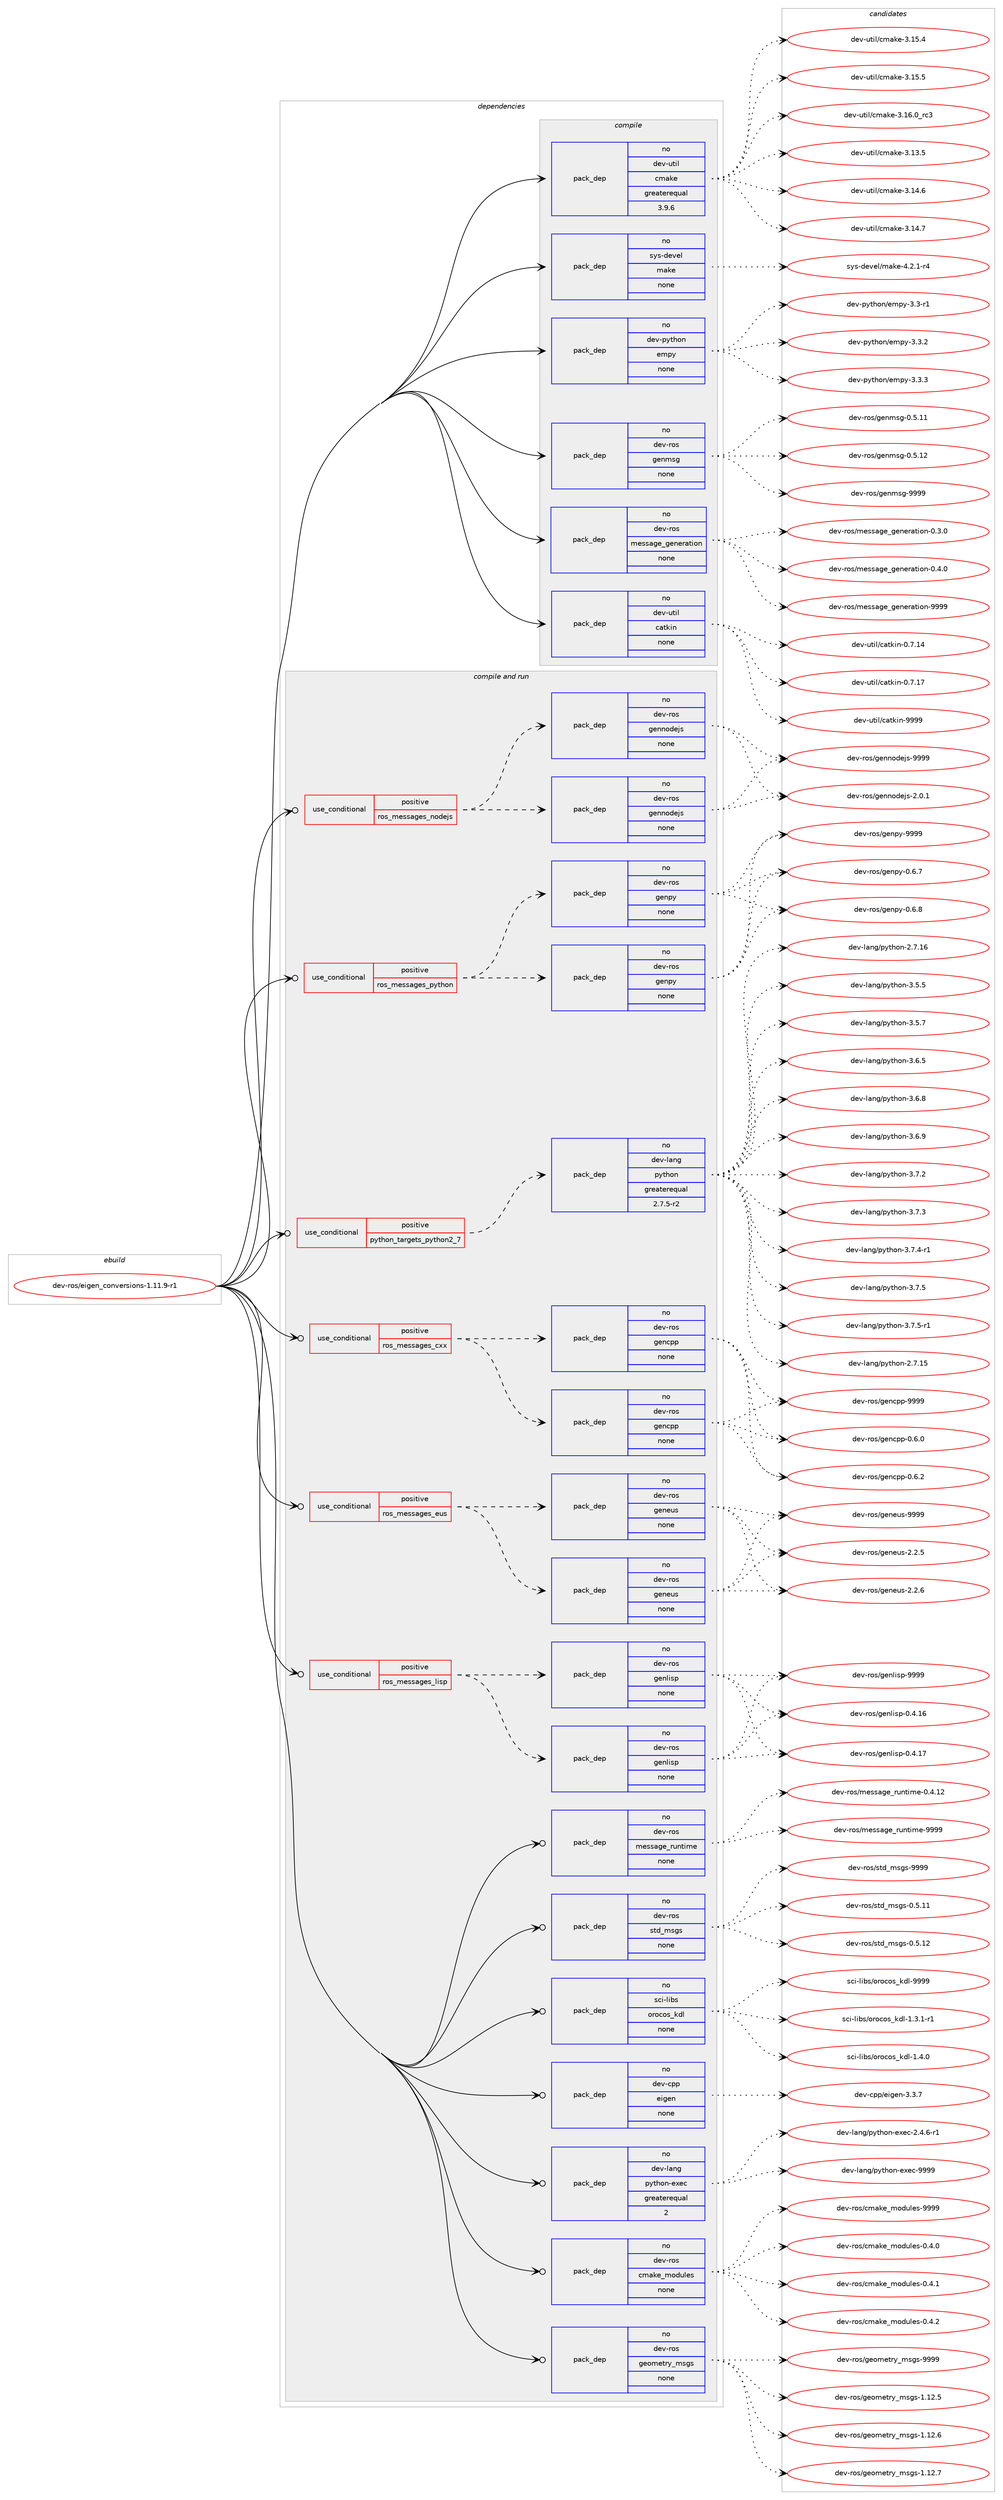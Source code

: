 digraph prolog {

# *************
# Graph options
# *************

newrank=true;
concentrate=true;
compound=true;
graph [rankdir=LR,fontname=Helvetica,fontsize=10,ranksep=1.5];#, ranksep=2.5, nodesep=0.2];
edge  [arrowhead=vee];
node  [fontname=Helvetica,fontsize=10];

# **********
# The ebuild
# **********

subgraph cluster_leftcol {
color=gray;
rank=same;
label=<<i>ebuild</i>>;
id [label="dev-ros/eigen_conversions-1.11.9-r1", color=red, width=4, href="../dev-ros/eigen_conversions-1.11.9-r1.svg"];
}

# ****************
# The dependencies
# ****************

subgraph cluster_midcol {
color=gray;
label=<<i>dependencies</i>>;
subgraph cluster_compile {
fillcolor="#eeeeee";
style=filled;
label=<<i>compile</i>>;
subgraph pack486470 {
dependency651526 [label=<<TABLE BORDER="0" CELLBORDER="1" CELLSPACING="0" CELLPADDING="4" WIDTH="220"><TR><TD ROWSPAN="6" CELLPADDING="30">pack_dep</TD></TR><TR><TD WIDTH="110">no</TD></TR><TR><TD>dev-python</TD></TR><TR><TD>empy</TD></TR><TR><TD>none</TD></TR><TR><TD></TD></TR></TABLE>>, shape=none, color=blue];
}
id:e -> dependency651526:w [weight=20,style="solid",arrowhead="vee"];
subgraph pack486471 {
dependency651527 [label=<<TABLE BORDER="0" CELLBORDER="1" CELLSPACING="0" CELLPADDING="4" WIDTH="220"><TR><TD ROWSPAN="6" CELLPADDING="30">pack_dep</TD></TR><TR><TD WIDTH="110">no</TD></TR><TR><TD>dev-ros</TD></TR><TR><TD>genmsg</TD></TR><TR><TD>none</TD></TR><TR><TD></TD></TR></TABLE>>, shape=none, color=blue];
}
id:e -> dependency651527:w [weight=20,style="solid",arrowhead="vee"];
subgraph pack486472 {
dependency651528 [label=<<TABLE BORDER="0" CELLBORDER="1" CELLSPACING="0" CELLPADDING="4" WIDTH="220"><TR><TD ROWSPAN="6" CELLPADDING="30">pack_dep</TD></TR><TR><TD WIDTH="110">no</TD></TR><TR><TD>dev-ros</TD></TR><TR><TD>message_generation</TD></TR><TR><TD>none</TD></TR><TR><TD></TD></TR></TABLE>>, shape=none, color=blue];
}
id:e -> dependency651528:w [weight=20,style="solid",arrowhead="vee"];
subgraph pack486473 {
dependency651529 [label=<<TABLE BORDER="0" CELLBORDER="1" CELLSPACING="0" CELLPADDING="4" WIDTH="220"><TR><TD ROWSPAN="6" CELLPADDING="30">pack_dep</TD></TR><TR><TD WIDTH="110">no</TD></TR><TR><TD>dev-util</TD></TR><TR><TD>catkin</TD></TR><TR><TD>none</TD></TR><TR><TD></TD></TR></TABLE>>, shape=none, color=blue];
}
id:e -> dependency651529:w [weight=20,style="solid",arrowhead="vee"];
subgraph pack486474 {
dependency651530 [label=<<TABLE BORDER="0" CELLBORDER="1" CELLSPACING="0" CELLPADDING="4" WIDTH="220"><TR><TD ROWSPAN="6" CELLPADDING="30">pack_dep</TD></TR><TR><TD WIDTH="110">no</TD></TR><TR><TD>dev-util</TD></TR><TR><TD>cmake</TD></TR><TR><TD>greaterequal</TD></TR><TR><TD>3.9.6</TD></TR></TABLE>>, shape=none, color=blue];
}
id:e -> dependency651530:w [weight=20,style="solid",arrowhead="vee"];
subgraph pack486475 {
dependency651531 [label=<<TABLE BORDER="0" CELLBORDER="1" CELLSPACING="0" CELLPADDING="4" WIDTH="220"><TR><TD ROWSPAN="6" CELLPADDING="30">pack_dep</TD></TR><TR><TD WIDTH="110">no</TD></TR><TR><TD>sys-devel</TD></TR><TR><TD>make</TD></TR><TR><TD>none</TD></TR><TR><TD></TD></TR></TABLE>>, shape=none, color=blue];
}
id:e -> dependency651531:w [weight=20,style="solid",arrowhead="vee"];
}
subgraph cluster_compileandrun {
fillcolor="#eeeeee";
style=filled;
label=<<i>compile and run</i>>;
subgraph cond153150 {
dependency651532 [label=<<TABLE BORDER="0" CELLBORDER="1" CELLSPACING="0" CELLPADDING="4"><TR><TD ROWSPAN="3" CELLPADDING="10">use_conditional</TD></TR><TR><TD>positive</TD></TR><TR><TD>python_targets_python2_7</TD></TR></TABLE>>, shape=none, color=red];
subgraph pack486476 {
dependency651533 [label=<<TABLE BORDER="0" CELLBORDER="1" CELLSPACING="0" CELLPADDING="4" WIDTH="220"><TR><TD ROWSPAN="6" CELLPADDING="30">pack_dep</TD></TR><TR><TD WIDTH="110">no</TD></TR><TR><TD>dev-lang</TD></TR><TR><TD>python</TD></TR><TR><TD>greaterequal</TD></TR><TR><TD>2.7.5-r2</TD></TR></TABLE>>, shape=none, color=blue];
}
dependency651532:e -> dependency651533:w [weight=20,style="dashed",arrowhead="vee"];
}
id:e -> dependency651532:w [weight=20,style="solid",arrowhead="odotvee"];
subgraph cond153151 {
dependency651534 [label=<<TABLE BORDER="0" CELLBORDER="1" CELLSPACING="0" CELLPADDING="4"><TR><TD ROWSPAN="3" CELLPADDING="10">use_conditional</TD></TR><TR><TD>positive</TD></TR><TR><TD>ros_messages_cxx</TD></TR></TABLE>>, shape=none, color=red];
subgraph pack486477 {
dependency651535 [label=<<TABLE BORDER="0" CELLBORDER="1" CELLSPACING="0" CELLPADDING="4" WIDTH="220"><TR><TD ROWSPAN="6" CELLPADDING="30">pack_dep</TD></TR><TR><TD WIDTH="110">no</TD></TR><TR><TD>dev-ros</TD></TR><TR><TD>gencpp</TD></TR><TR><TD>none</TD></TR><TR><TD></TD></TR></TABLE>>, shape=none, color=blue];
}
dependency651534:e -> dependency651535:w [weight=20,style="dashed",arrowhead="vee"];
subgraph pack486478 {
dependency651536 [label=<<TABLE BORDER="0" CELLBORDER="1" CELLSPACING="0" CELLPADDING="4" WIDTH="220"><TR><TD ROWSPAN="6" CELLPADDING="30">pack_dep</TD></TR><TR><TD WIDTH="110">no</TD></TR><TR><TD>dev-ros</TD></TR><TR><TD>gencpp</TD></TR><TR><TD>none</TD></TR><TR><TD></TD></TR></TABLE>>, shape=none, color=blue];
}
dependency651534:e -> dependency651536:w [weight=20,style="dashed",arrowhead="vee"];
}
id:e -> dependency651534:w [weight=20,style="solid",arrowhead="odotvee"];
subgraph cond153152 {
dependency651537 [label=<<TABLE BORDER="0" CELLBORDER="1" CELLSPACING="0" CELLPADDING="4"><TR><TD ROWSPAN="3" CELLPADDING="10">use_conditional</TD></TR><TR><TD>positive</TD></TR><TR><TD>ros_messages_eus</TD></TR></TABLE>>, shape=none, color=red];
subgraph pack486479 {
dependency651538 [label=<<TABLE BORDER="0" CELLBORDER="1" CELLSPACING="0" CELLPADDING="4" WIDTH="220"><TR><TD ROWSPAN="6" CELLPADDING="30">pack_dep</TD></TR><TR><TD WIDTH="110">no</TD></TR><TR><TD>dev-ros</TD></TR><TR><TD>geneus</TD></TR><TR><TD>none</TD></TR><TR><TD></TD></TR></TABLE>>, shape=none, color=blue];
}
dependency651537:e -> dependency651538:w [weight=20,style="dashed",arrowhead="vee"];
subgraph pack486480 {
dependency651539 [label=<<TABLE BORDER="0" CELLBORDER="1" CELLSPACING="0" CELLPADDING="4" WIDTH="220"><TR><TD ROWSPAN="6" CELLPADDING="30">pack_dep</TD></TR><TR><TD WIDTH="110">no</TD></TR><TR><TD>dev-ros</TD></TR><TR><TD>geneus</TD></TR><TR><TD>none</TD></TR><TR><TD></TD></TR></TABLE>>, shape=none, color=blue];
}
dependency651537:e -> dependency651539:w [weight=20,style="dashed",arrowhead="vee"];
}
id:e -> dependency651537:w [weight=20,style="solid",arrowhead="odotvee"];
subgraph cond153153 {
dependency651540 [label=<<TABLE BORDER="0" CELLBORDER="1" CELLSPACING="0" CELLPADDING="4"><TR><TD ROWSPAN="3" CELLPADDING="10">use_conditional</TD></TR><TR><TD>positive</TD></TR><TR><TD>ros_messages_lisp</TD></TR></TABLE>>, shape=none, color=red];
subgraph pack486481 {
dependency651541 [label=<<TABLE BORDER="0" CELLBORDER="1" CELLSPACING="0" CELLPADDING="4" WIDTH="220"><TR><TD ROWSPAN="6" CELLPADDING="30">pack_dep</TD></TR><TR><TD WIDTH="110">no</TD></TR><TR><TD>dev-ros</TD></TR><TR><TD>genlisp</TD></TR><TR><TD>none</TD></TR><TR><TD></TD></TR></TABLE>>, shape=none, color=blue];
}
dependency651540:e -> dependency651541:w [weight=20,style="dashed",arrowhead="vee"];
subgraph pack486482 {
dependency651542 [label=<<TABLE BORDER="0" CELLBORDER="1" CELLSPACING="0" CELLPADDING="4" WIDTH="220"><TR><TD ROWSPAN="6" CELLPADDING="30">pack_dep</TD></TR><TR><TD WIDTH="110">no</TD></TR><TR><TD>dev-ros</TD></TR><TR><TD>genlisp</TD></TR><TR><TD>none</TD></TR><TR><TD></TD></TR></TABLE>>, shape=none, color=blue];
}
dependency651540:e -> dependency651542:w [weight=20,style="dashed",arrowhead="vee"];
}
id:e -> dependency651540:w [weight=20,style="solid",arrowhead="odotvee"];
subgraph cond153154 {
dependency651543 [label=<<TABLE BORDER="0" CELLBORDER="1" CELLSPACING="0" CELLPADDING="4"><TR><TD ROWSPAN="3" CELLPADDING="10">use_conditional</TD></TR><TR><TD>positive</TD></TR><TR><TD>ros_messages_nodejs</TD></TR></TABLE>>, shape=none, color=red];
subgraph pack486483 {
dependency651544 [label=<<TABLE BORDER="0" CELLBORDER="1" CELLSPACING="0" CELLPADDING="4" WIDTH="220"><TR><TD ROWSPAN="6" CELLPADDING="30">pack_dep</TD></TR><TR><TD WIDTH="110">no</TD></TR><TR><TD>dev-ros</TD></TR><TR><TD>gennodejs</TD></TR><TR><TD>none</TD></TR><TR><TD></TD></TR></TABLE>>, shape=none, color=blue];
}
dependency651543:e -> dependency651544:w [weight=20,style="dashed",arrowhead="vee"];
subgraph pack486484 {
dependency651545 [label=<<TABLE BORDER="0" CELLBORDER="1" CELLSPACING="0" CELLPADDING="4" WIDTH="220"><TR><TD ROWSPAN="6" CELLPADDING="30">pack_dep</TD></TR><TR><TD WIDTH="110">no</TD></TR><TR><TD>dev-ros</TD></TR><TR><TD>gennodejs</TD></TR><TR><TD>none</TD></TR><TR><TD></TD></TR></TABLE>>, shape=none, color=blue];
}
dependency651543:e -> dependency651545:w [weight=20,style="dashed",arrowhead="vee"];
}
id:e -> dependency651543:w [weight=20,style="solid",arrowhead="odotvee"];
subgraph cond153155 {
dependency651546 [label=<<TABLE BORDER="0" CELLBORDER="1" CELLSPACING="0" CELLPADDING="4"><TR><TD ROWSPAN="3" CELLPADDING="10">use_conditional</TD></TR><TR><TD>positive</TD></TR><TR><TD>ros_messages_python</TD></TR></TABLE>>, shape=none, color=red];
subgraph pack486485 {
dependency651547 [label=<<TABLE BORDER="0" CELLBORDER="1" CELLSPACING="0" CELLPADDING="4" WIDTH="220"><TR><TD ROWSPAN="6" CELLPADDING="30">pack_dep</TD></TR><TR><TD WIDTH="110">no</TD></TR><TR><TD>dev-ros</TD></TR><TR><TD>genpy</TD></TR><TR><TD>none</TD></TR><TR><TD></TD></TR></TABLE>>, shape=none, color=blue];
}
dependency651546:e -> dependency651547:w [weight=20,style="dashed",arrowhead="vee"];
subgraph pack486486 {
dependency651548 [label=<<TABLE BORDER="0" CELLBORDER="1" CELLSPACING="0" CELLPADDING="4" WIDTH="220"><TR><TD ROWSPAN="6" CELLPADDING="30">pack_dep</TD></TR><TR><TD WIDTH="110">no</TD></TR><TR><TD>dev-ros</TD></TR><TR><TD>genpy</TD></TR><TR><TD>none</TD></TR><TR><TD></TD></TR></TABLE>>, shape=none, color=blue];
}
dependency651546:e -> dependency651548:w [weight=20,style="dashed",arrowhead="vee"];
}
id:e -> dependency651546:w [weight=20,style="solid",arrowhead="odotvee"];
subgraph pack486487 {
dependency651549 [label=<<TABLE BORDER="0" CELLBORDER="1" CELLSPACING="0" CELLPADDING="4" WIDTH="220"><TR><TD ROWSPAN="6" CELLPADDING="30">pack_dep</TD></TR><TR><TD WIDTH="110">no</TD></TR><TR><TD>dev-cpp</TD></TR><TR><TD>eigen</TD></TR><TR><TD>none</TD></TR><TR><TD></TD></TR></TABLE>>, shape=none, color=blue];
}
id:e -> dependency651549:w [weight=20,style="solid",arrowhead="odotvee"];
subgraph pack486488 {
dependency651550 [label=<<TABLE BORDER="0" CELLBORDER="1" CELLSPACING="0" CELLPADDING="4" WIDTH="220"><TR><TD ROWSPAN="6" CELLPADDING="30">pack_dep</TD></TR><TR><TD WIDTH="110">no</TD></TR><TR><TD>dev-lang</TD></TR><TR><TD>python-exec</TD></TR><TR><TD>greaterequal</TD></TR><TR><TD>2</TD></TR></TABLE>>, shape=none, color=blue];
}
id:e -> dependency651550:w [weight=20,style="solid",arrowhead="odotvee"];
subgraph pack486489 {
dependency651551 [label=<<TABLE BORDER="0" CELLBORDER="1" CELLSPACING="0" CELLPADDING="4" WIDTH="220"><TR><TD ROWSPAN="6" CELLPADDING="30">pack_dep</TD></TR><TR><TD WIDTH="110">no</TD></TR><TR><TD>dev-ros</TD></TR><TR><TD>cmake_modules</TD></TR><TR><TD>none</TD></TR><TR><TD></TD></TR></TABLE>>, shape=none, color=blue];
}
id:e -> dependency651551:w [weight=20,style="solid",arrowhead="odotvee"];
subgraph pack486490 {
dependency651552 [label=<<TABLE BORDER="0" CELLBORDER="1" CELLSPACING="0" CELLPADDING="4" WIDTH="220"><TR><TD ROWSPAN="6" CELLPADDING="30">pack_dep</TD></TR><TR><TD WIDTH="110">no</TD></TR><TR><TD>dev-ros</TD></TR><TR><TD>geometry_msgs</TD></TR><TR><TD>none</TD></TR><TR><TD></TD></TR></TABLE>>, shape=none, color=blue];
}
id:e -> dependency651552:w [weight=20,style="solid",arrowhead="odotvee"];
subgraph pack486491 {
dependency651553 [label=<<TABLE BORDER="0" CELLBORDER="1" CELLSPACING="0" CELLPADDING="4" WIDTH="220"><TR><TD ROWSPAN="6" CELLPADDING="30">pack_dep</TD></TR><TR><TD WIDTH="110">no</TD></TR><TR><TD>dev-ros</TD></TR><TR><TD>message_runtime</TD></TR><TR><TD>none</TD></TR><TR><TD></TD></TR></TABLE>>, shape=none, color=blue];
}
id:e -> dependency651553:w [weight=20,style="solid",arrowhead="odotvee"];
subgraph pack486492 {
dependency651554 [label=<<TABLE BORDER="0" CELLBORDER="1" CELLSPACING="0" CELLPADDING="4" WIDTH="220"><TR><TD ROWSPAN="6" CELLPADDING="30">pack_dep</TD></TR><TR><TD WIDTH="110">no</TD></TR><TR><TD>dev-ros</TD></TR><TR><TD>std_msgs</TD></TR><TR><TD>none</TD></TR><TR><TD></TD></TR></TABLE>>, shape=none, color=blue];
}
id:e -> dependency651554:w [weight=20,style="solid",arrowhead="odotvee"];
subgraph pack486493 {
dependency651555 [label=<<TABLE BORDER="0" CELLBORDER="1" CELLSPACING="0" CELLPADDING="4" WIDTH="220"><TR><TD ROWSPAN="6" CELLPADDING="30">pack_dep</TD></TR><TR><TD WIDTH="110">no</TD></TR><TR><TD>sci-libs</TD></TR><TR><TD>orocos_kdl</TD></TR><TR><TD>none</TD></TR><TR><TD></TD></TR></TABLE>>, shape=none, color=blue];
}
id:e -> dependency651555:w [weight=20,style="solid",arrowhead="odotvee"];
}
subgraph cluster_run {
fillcolor="#eeeeee";
style=filled;
label=<<i>run</i>>;
}
}

# **************
# The candidates
# **************

subgraph cluster_choices {
rank=same;
color=gray;
label=<<i>candidates</i>>;

subgraph choice486470 {
color=black;
nodesep=1;
choice1001011184511212111610411111047101109112121455146514511449 [label="dev-python/empy-3.3-r1", color=red, width=4,href="../dev-python/empy-3.3-r1.svg"];
choice1001011184511212111610411111047101109112121455146514650 [label="dev-python/empy-3.3.2", color=red, width=4,href="../dev-python/empy-3.3.2.svg"];
choice1001011184511212111610411111047101109112121455146514651 [label="dev-python/empy-3.3.3", color=red, width=4,href="../dev-python/empy-3.3.3.svg"];
dependency651526:e -> choice1001011184511212111610411111047101109112121455146514511449:w [style=dotted,weight="100"];
dependency651526:e -> choice1001011184511212111610411111047101109112121455146514650:w [style=dotted,weight="100"];
dependency651526:e -> choice1001011184511212111610411111047101109112121455146514651:w [style=dotted,weight="100"];
}
subgraph choice486471 {
color=black;
nodesep=1;
choice100101118451141111154710310111010911510345484653464949 [label="dev-ros/genmsg-0.5.11", color=red, width=4,href="../dev-ros/genmsg-0.5.11.svg"];
choice100101118451141111154710310111010911510345484653464950 [label="dev-ros/genmsg-0.5.12", color=red, width=4,href="../dev-ros/genmsg-0.5.12.svg"];
choice10010111845114111115471031011101091151034557575757 [label="dev-ros/genmsg-9999", color=red, width=4,href="../dev-ros/genmsg-9999.svg"];
dependency651527:e -> choice100101118451141111154710310111010911510345484653464949:w [style=dotted,weight="100"];
dependency651527:e -> choice100101118451141111154710310111010911510345484653464950:w [style=dotted,weight="100"];
dependency651527:e -> choice10010111845114111115471031011101091151034557575757:w [style=dotted,weight="100"];
}
subgraph choice486472 {
color=black;
nodesep=1;
choice1001011184511411111547109101115115971031019510310111010111497116105111110454846514648 [label="dev-ros/message_generation-0.3.0", color=red, width=4,href="../dev-ros/message_generation-0.3.0.svg"];
choice1001011184511411111547109101115115971031019510310111010111497116105111110454846524648 [label="dev-ros/message_generation-0.4.0", color=red, width=4,href="../dev-ros/message_generation-0.4.0.svg"];
choice10010111845114111115471091011151159710310195103101110101114971161051111104557575757 [label="dev-ros/message_generation-9999", color=red, width=4,href="../dev-ros/message_generation-9999.svg"];
dependency651528:e -> choice1001011184511411111547109101115115971031019510310111010111497116105111110454846514648:w [style=dotted,weight="100"];
dependency651528:e -> choice1001011184511411111547109101115115971031019510310111010111497116105111110454846524648:w [style=dotted,weight="100"];
dependency651528:e -> choice10010111845114111115471091011151159710310195103101110101114971161051111104557575757:w [style=dotted,weight="100"];
}
subgraph choice486473 {
color=black;
nodesep=1;
choice1001011184511711610510847999711610710511045484655464952 [label="dev-util/catkin-0.7.14", color=red, width=4,href="../dev-util/catkin-0.7.14.svg"];
choice1001011184511711610510847999711610710511045484655464955 [label="dev-util/catkin-0.7.17", color=red, width=4,href="../dev-util/catkin-0.7.17.svg"];
choice100101118451171161051084799971161071051104557575757 [label="dev-util/catkin-9999", color=red, width=4,href="../dev-util/catkin-9999.svg"];
dependency651529:e -> choice1001011184511711610510847999711610710511045484655464952:w [style=dotted,weight="100"];
dependency651529:e -> choice1001011184511711610510847999711610710511045484655464955:w [style=dotted,weight="100"];
dependency651529:e -> choice100101118451171161051084799971161071051104557575757:w [style=dotted,weight="100"];
}
subgraph choice486474 {
color=black;
nodesep=1;
choice1001011184511711610510847991099710710145514649514653 [label="dev-util/cmake-3.13.5", color=red, width=4,href="../dev-util/cmake-3.13.5.svg"];
choice1001011184511711610510847991099710710145514649524654 [label="dev-util/cmake-3.14.6", color=red, width=4,href="../dev-util/cmake-3.14.6.svg"];
choice1001011184511711610510847991099710710145514649524655 [label="dev-util/cmake-3.14.7", color=red, width=4,href="../dev-util/cmake-3.14.7.svg"];
choice1001011184511711610510847991099710710145514649534652 [label="dev-util/cmake-3.15.4", color=red, width=4,href="../dev-util/cmake-3.15.4.svg"];
choice1001011184511711610510847991099710710145514649534653 [label="dev-util/cmake-3.15.5", color=red, width=4,href="../dev-util/cmake-3.15.5.svg"];
choice1001011184511711610510847991099710710145514649544648951149951 [label="dev-util/cmake-3.16.0_rc3", color=red, width=4,href="../dev-util/cmake-3.16.0_rc3.svg"];
dependency651530:e -> choice1001011184511711610510847991099710710145514649514653:w [style=dotted,weight="100"];
dependency651530:e -> choice1001011184511711610510847991099710710145514649524654:w [style=dotted,weight="100"];
dependency651530:e -> choice1001011184511711610510847991099710710145514649524655:w [style=dotted,weight="100"];
dependency651530:e -> choice1001011184511711610510847991099710710145514649534652:w [style=dotted,weight="100"];
dependency651530:e -> choice1001011184511711610510847991099710710145514649534653:w [style=dotted,weight="100"];
dependency651530:e -> choice1001011184511711610510847991099710710145514649544648951149951:w [style=dotted,weight="100"];
}
subgraph choice486475 {
color=black;
nodesep=1;
choice1151211154510010111810110847109971071014552465046494511452 [label="sys-devel/make-4.2.1-r4", color=red, width=4,href="../sys-devel/make-4.2.1-r4.svg"];
dependency651531:e -> choice1151211154510010111810110847109971071014552465046494511452:w [style=dotted,weight="100"];
}
subgraph choice486476 {
color=black;
nodesep=1;
choice10010111845108971101034711212111610411111045504655464953 [label="dev-lang/python-2.7.15", color=red, width=4,href="../dev-lang/python-2.7.15.svg"];
choice10010111845108971101034711212111610411111045504655464954 [label="dev-lang/python-2.7.16", color=red, width=4,href="../dev-lang/python-2.7.16.svg"];
choice100101118451089711010347112121116104111110455146534653 [label="dev-lang/python-3.5.5", color=red, width=4,href="../dev-lang/python-3.5.5.svg"];
choice100101118451089711010347112121116104111110455146534655 [label="dev-lang/python-3.5.7", color=red, width=4,href="../dev-lang/python-3.5.7.svg"];
choice100101118451089711010347112121116104111110455146544653 [label="dev-lang/python-3.6.5", color=red, width=4,href="../dev-lang/python-3.6.5.svg"];
choice100101118451089711010347112121116104111110455146544656 [label="dev-lang/python-3.6.8", color=red, width=4,href="../dev-lang/python-3.6.8.svg"];
choice100101118451089711010347112121116104111110455146544657 [label="dev-lang/python-3.6.9", color=red, width=4,href="../dev-lang/python-3.6.9.svg"];
choice100101118451089711010347112121116104111110455146554650 [label="dev-lang/python-3.7.2", color=red, width=4,href="../dev-lang/python-3.7.2.svg"];
choice100101118451089711010347112121116104111110455146554651 [label="dev-lang/python-3.7.3", color=red, width=4,href="../dev-lang/python-3.7.3.svg"];
choice1001011184510897110103471121211161041111104551465546524511449 [label="dev-lang/python-3.7.4-r1", color=red, width=4,href="../dev-lang/python-3.7.4-r1.svg"];
choice100101118451089711010347112121116104111110455146554653 [label="dev-lang/python-3.7.5", color=red, width=4,href="../dev-lang/python-3.7.5.svg"];
choice1001011184510897110103471121211161041111104551465546534511449 [label="dev-lang/python-3.7.5-r1", color=red, width=4,href="../dev-lang/python-3.7.5-r1.svg"];
dependency651533:e -> choice10010111845108971101034711212111610411111045504655464953:w [style=dotted,weight="100"];
dependency651533:e -> choice10010111845108971101034711212111610411111045504655464954:w [style=dotted,weight="100"];
dependency651533:e -> choice100101118451089711010347112121116104111110455146534653:w [style=dotted,weight="100"];
dependency651533:e -> choice100101118451089711010347112121116104111110455146534655:w [style=dotted,weight="100"];
dependency651533:e -> choice100101118451089711010347112121116104111110455146544653:w [style=dotted,weight="100"];
dependency651533:e -> choice100101118451089711010347112121116104111110455146544656:w [style=dotted,weight="100"];
dependency651533:e -> choice100101118451089711010347112121116104111110455146544657:w [style=dotted,weight="100"];
dependency651533:e -> choice100101118451089711010347112121116104111110455146554650:w [style=dotted,weight="100"];
dependency651533:e -> choice100101118451089711010347112121116104111110455146554651:w [style=dotted,weight="100"];
dependency651533:e -> choice1001011184510897110103471121211161041111104551465546524511449:w [style=dotted,weight="100"];
dependency651533:e -> choice100101118451089711010347112121116104111110455146554653:w [style=dotted,weight="100"];
dependency651533:e -> choice1001011184510897110103471121211161041111104551465546534511449:w [style=dotted,weight="100"];
}
subgraph choice486477 {
color=black;
nodesep=1;
choice100101118451141111154710310111099112112454846544648 [label="dev-ros/gencpp-0.6.0", color=red, width=4,href="../dev-ros/gencpp-0.6.0.svg"];
choice100101118451141111154710310111099112112454846544650 [label="dev-ros/gencpp-0.6.2", color=red, width=4,href="../dev-ros/gencpp-0.6.2.svg"];
choice1001011184511411111547103101110991121124557575757 [label="dev-ros/gencpp-9999", color=red, width=4,href="../dev-ros/gencpp-9999.svg"];
dependency651535:e -> choice100101118451141111154710310111099112112454846544648:w [style=dotted,weight="100"];
dependency651535:e -> choice100101118451141111154710310111099112112454846544650:w [style=dotted,weight="100"];
dependency651535:e -> choice1001011184511411111547103101110991121124557575757:w [style=dotted,weight="100"];
}
subgraph choice486478 {
color=black;
nodesep=1;
choice100101118451141111154710310111099112112454846544648 [label="dev-ros/gencpp-0.6.0", color=red, width=4,href="../dev-ros/gencpp-0.6.0.svg"];
choice100101118451141111154710310111099112112454846544650 [label="dev-ros/gencpp-0.6.2", color=red, width=4,href="../dev-ros/gencpp-0.6.2.svg"];
choice1001011184511411111547103101110991121124557575757 [label="dev-ros/gencpp-9999", color=red, width=4,href="../dev-ros/gencpp-9999.svg"];
dependency651536:e -> choice100101118451141111154710310111099112112454846544648:w [style=dotted,weight="100"];
dependency651536:e -> choice100101118451141111154710310111099112112454846544650:w [style=dotted,weight="100"];
dependency651536:e -> choice1001011184511411111547103101110991121124557575757:w [style=dotted,weight="100"];
}
subgraph choice486479 {
color=black;
nodesep=1;
choice1001011184511411111547103101110101117115455046504653 [label="dev-ros/geneus-2.2.5", color=red, width=4,href="../dev-ros/geneus-2.2.5.svg"];
choice1001011184511411111547103101110101117115455046504654 [label="dev-ros/geneus-2.2.6", color=red, width=4,href="../dev-ros/geneus-2.2.6.svg"];
choice10010111845114111115471031011101011171154557575757 [label="dev-ros/geneus-9999", color=red, width=4,href="../dev-ros/geneus-9999.svg"];
dependency651538:e -> choice1001011184511411111547103101110101117115455046504653:w [style=dotted,weight="100"];
dependency651538:e -> choice1001011184511411111547103101110101117115455046504654:w [style=dotted,weight="100"];
dependency651538:e -> choice10010111845114111115471031011101011171154557575757:w [style=dotted,weight="100"];
}
subgraph choice486480 {
color=black;
nodesep=1;
choice1001011184511411111547103101110101117115455046504653 [label="dev-ros/geneus-2.2.5", color=red, width=4,href="../dev-ros/geneus-2.2.5.svg"];
choice1001011184511411111547103101110101117115455046504654 [label="dev-ros/geneus-2.2.6", color=red, width=4,href="../dev-ros/geneus-2.2.6.svg"];
choice10010111845114111115471031011101011171154557575757 [label="dev-ros/geneus-9999", color=red, width=4,href="../dev-ros/geneus-9999.svg"];
dependency651539:e -> choice1001011184511411111547103101110101117115455046504653:w [style=dotted,weight="100"];
dependency651539:e -> choice1001011184511411111547103101110101117115455046504654:w [style=dotted,weight="100"];
dependency651539:e -> choice10010111845114111115471031011101011171154557575757:w [style=dotted,weight="100"];
}
subgraph choice486481 {
color=black;
nodesep=1;
choice100101118451141111154710310111010810511511245484652464954 [label="dev-ros/genlisp-0.4.16", color=red, width=4,href="../dev-ros/genlisp-0.4.16.svg"];
choice100101118451141111154710310111010810511511245484652464955 [label="dev-ros/genlisp-0.4.17", color=red, width=4,href="../dev-ros/genlisp-0.4.17.svg"];
choice10010111845114111115471031011101081051151124557575757 [label="dev-ros/genlisp-9999", color=red, width=4,href="../dev-ros/genlisp-9999.svg"];
dependency651541:e -> choice100101118451141111154710310111010810511511245484652464954:w [style=dotted,weight="100"];
dependency651541:e -> choice100101118451141111154710310111010810511511245484652464955:w [style=dotted,weight="100"];
dependency651541:e -> choice10010111845114111115471031011101081051151124557575757:w [style=dotted,weight="100"];
}
subgraph choice486482 {
color=black;
nodesep=1;
choice100101118451141111154710310111010810511511245484652464954 [label="dev-ros/genlisp-0.4.16", color=red, width=4,href="../dev-ros/genlisp-0.4.16.svg"];
choice100101118451141111154710310111010810511511245484652464955 [label="dev-ros/genlisp-0.4.17", color=red, width=4,href="../dev-ros/genlisp-0.4.17.svg"];
choice10010111845114111115471031011101081051151124557575757 [label="dev-ros/genlisp-9999", color=red, width=4,href="../dev-ros/genlisp-9999.svg"];
dependency651542:e -> choice100101118451141111154710310111010810511511245484652464954:w [style=dotted,weight="100"];
dependency651542:e -> choice100101118451141111154710310111010810511511245484652464955:w [style=dotted,weight="100"];
dependency651542:e -> choice10010111845114111115471031011101081051151124557575757:w [style=dotted,weight="100"];
}
subgraph choice486483 {
color=black;
nodesep=1;
choice1001011184511411111547103101110110111100101106115455046484649 [label="dev-ros/gennodejs-2.0.1", color=red, width=4,href="../dev-ros/gennodejs-2.0.1.svg"];
choice10010111845114111115471031011101101111001011061154557575757 [label="dev-ros/gennodejs-9999", color=red, width=4,href="../dev-ros/gennodejs-9999.svg"];
dependency651544:e -> choice1001011184511411111547103101110110111100101106115455046484649:w [style=dotted,weight="100"];
dependency651544:e -> choice10010111845114111115471031011101101111001011061154557575757:w [style=dotted,weight="100"];
}
subgraph choice486484 {
color=black;
nodesep=1;
choice1001011184511411111547103101110110111100101106115455046484649 [label="dev-ros/gennodejs-2.0.1", color=red, width=4,href="../dev-ros/gennodejs-2.0.1.svg"];
choice10010111845114111115471031011101101111001011061154557575757 [label="dev-ros/gennodejs-9999", color=red, width=4,href="../dev-ros/gennodejs-9999.svg"];
dependency651545:e -> choice1001011184511411111547103101110110111100101106115455046484649:w [style=dotted,weight="100"];
dependency651545:e -> choice10010111845114111115471031011101101111001011061154557575757:w [style=dotted,weight="100"];
}
subgraph choice486485 {
color=black;
nodesep=1;
choice1001011184511411111547103101110112121454846544655 [label="dev-ros/genpy-0.6.7", color=red, width=4,href="../dev-ros/genpy-0.6.7.svg"];
choice1001011184511411111547103101110112121454846544656 [label="dev-ros/genpy-0.6.8", color=red, width=4,href="../dev-ros/genpy-0.6.8.svg"];
choice10010111845114111115471031011101121214557575757 [label="dev-ros/genpy-9999", color=red, width=4,href="../dev-ros/genpy-9999.svg"];
dependency651547:e -> choice1001011184511411111547103101110112121454846544655:w [style=dotted,weight="100"];
dependency651547:e -> choice1001011184511411111547103101110112121454846544656:w [style=dotted,weight="100"];
dependency651547:e -> choice10010111845114111115471031011101121214557575757:w [style=dotted,weight="100"];
}
subgraph choice486486 {
color=black;
nodesep=1;
choice1001011184511411111547103101110112121454846544655 [label="dev-ros/genpy-0.6.7", color=red, width=4,href="../dev-ros/genpy-0.6.7.svg"];
choice1001011184511411111547103101110112121454846544656 [label="dev-ros/genpy-0.6.8", color=red, width=4,href="../dev-ros/genpy-0.6.8.svg"];
choice10010111845114111115471031011101121214557575757 [label="dev-ros/genpy-9999", color=red, width=4,href="../dev-ros/genpy-9999.svg"];
dependency651548:e -> choice1001011184511411111547103101110112121454846544655:w [style=dotted,weight="100"];
dependency651548:e -> choice1001011184511411111547103101110112121454846544656:w [style=dotted,weight="100"];
dependency651548:e -> choice10010111845114111115471031011101121214557575757:w [style=dotted,weight="100"];
}
subgraph choice486487 {
color=black;
nodesep=1;
choice100101118459911211247101105103101110455146514655 [label="dev-cpp/eigen-3.3.7", color=red, width=4,href="../dev-cpp/eigen-3.3.7.svg"];
dependency651549:e -> choice100101118459911211247101105103101110455146514655:w [style=dotted,weight="100"];
}
subgraph choice486488 {
color=black;
nodesep=1;
choice10010111845108971101034711212111610411111045101120101994550465246544511449 [label="dev-lang/python-exec-2.4.6-r1", color=red, width=4,href="../dev-lang/python-exec-2.4.6-r1.svg"];
choice10010111845108971101034711212111610411111045101120101994557575757 [label="dev-lang/python-exec-9999", color=red, width=4,href="../dev-lang/python-exec-9999.svg"];
dependency651550:e -> choice10010111845108971101034711212111610411111045101120101994550465246544511449:w [style=dotted,weight="100"];
dependency651550:e -> choice10010111845108971101034711212111610411111045101120101994557575757:w [style=dotted,weight="100"];
}
subgraph choice486489 {
color=black;
nodesep=1;
choice1001011184511411111547991099710710195109111100117108101115454846524648 [label="dev-ros/cmake_modules-0.4.0", color=red, width=4,href="../dev-ros/cmake_modules-0.4.0.svg"];
choice1001011184511411111547991099710710195109111100117108101115454846524649 [label="dev-ros/cmake_modules-0.4.1", color=red, width=4,href="../dev-ros/cmake_modules-0.4.1.svg"];
choice1001011184511411111547991099710710195109111100117108101115454846524650 [label="dev-ros/cmake_modules-0.4.2", color=red, width=4,href="../dev-ros/cmake_modules-0.4.2.svg"];
choice10010111845114111115479910997107101951091111001171081011154557575757 [label="dev-ros/cmake_modules-9999", color=red, width=4,href="../dev-ros/cmake_modules-9999.svg"];
dependency651551:e -> choice1001011184511411111547991099710710195109111100117108101115454846524648:w [style=dotted,weight="100"];
dependency651551:e -> choice1001011184511411111547991099710710195109111100117108101115454846524649:w [style=dotted,weight="100"];
dependency651551:e -> choice1001011184511411111547991099710710195109111100117108101115454846524650:w [style=dotted,weight="100"];
dependency651551:e -> choice10010111845114111115479910997107101951091111001171081011154557575757:w [style=dotted,weight="100"];
}
subgraph choice486490 {
color=black;
nodesep=1;
choice10010111845114111115471031011111091011161141219510911510311545494649504653 [label="dev-ros/geometry_msgs-1.12.5", color=red, width=4,href="../dev-ros/geometry_msgs-1.12.5.svg"];
choice10010111845114111115471031011111091011161141219510911510311545494649504654 [label="dev-ros/geometry_msgs-1.12.6", color=red, width=4,href="../dev-ros/geometry_msgs-1.12.6.svg"];
choice10010111845114111115471031011111091011161141219510911510311545494649504655 [label="dev-ros/geometry_msgs-1.12.7", color=red, width=4,href="../dev-ros/geometry_msgs-1.12.7.svg"];
choice1001011184511411111547103101111109101116114121951091151031154557575757 [label="dev-ros/geometry_msgs-9999", color=red, width=4,href="../dev-ros/geometry_msgs-9999.svg"];
dependency651552:e -> choice10010111845114111115471031011111091011161141219510911510311545494649504653:w [style=dotted,weight="100"];
dependency651552:e -> choice10010111845114111115471031011111091011161141219510911510311545494649504654:w [style=dotted,weight="100"];
dependency651552:e -> choice10010111845114111115471031011111091011161141219510911510311545494649504655:w [style=dotted,weight="100"];
dependency651552:e -> choice1001011184511411111547103101111109101116114121951091151031154557575757:w [style=dotted,weight="100"];
}
subgraph choice486491 {
color=black;
nodesep=1;
choice1001011184511411111547109101115115971031019511411711011610510910145484652464950 [label="dev-ros/message_runtime-0.4.12", color=red, width=4,href="../dev-ros/message_runtime-0.4.12.svg"];
choice100101118451141111154710910111511597103101951141171101161051091014557575757 [label="dev-ros/message_runtime-9999", color=red, width=4,href="../dev-ros/message_runtime-9999.svg"];
dependency651553:e -> choice1001011184511411111547109101115115971031019511411711011610510910145484652464950:w [style=dotted,weight="100"];
dependency651553:e -> choice100101118451141111154710910111511597103101951141171101161051091014557575757:w [style=dotted,weight="100"];
}
subgraph choice486492 {
color=black;
nodesep=1;
choice10010111845114111115471151161009510911510311545484653464949 [label="dev-ros/std_msgs-0.5.11", color=red, width=4,href="../dev-ros/std_msgs-0.5.11.svg"];
choice10010111845114111115471151161009510911510311545484653464950 [label="dev-ros/std_msgs-0.5.12", color=red, width=4,href="../dev-ros/std_msgs-0.5.12.svg"];
choice1001011184511411111547115116100951091151031154557575757 [label="dev-ros/std_msgs-9999", color=red, width=4,href="../dev-ros/std_msgs-9999.svg"];
dependency651554:e -> choice10010111845114111115471151161009510911510311545484653464949:w [style=dotted,weight="100"];
dependency651554:e -> choice10010111845114111115471151161009510911510311545484653464950:w [style=dotted,weight="100"];
dependency651554:e -> choice1001011184511411111547115116100951091151031154557575757:w [style=dotted,weight="100"];
}
subgraph choice486493 {
color=black;
nodesep=1;
choice1159910545108105981154711111411199111115951071001084549465146494511449 [label="sci-libs/orocos_kdl-1.3.1-r1", color=red, width=4,href="../sci-libs/orocos_kdl-1.3.1-r1.svg"];
choice115991054510810598115471111141119911111595107100108454946524648 [label="sci-libs/orocos_kdl-1.4.0", color=red, width=4,href="../sci-libs/orocos_kdl-1.4.0.svg"];
choice1159910545108105981154711111411199111115951071001084557575757 [label="sci-libs/orocos_kdl-9999", color=red, width=4,href="../sci-libs/orocos_kdl-9999.svg"];
dependency651555:e -> choice1159910545108105981154711111411199111115951071001084549465146494511449:w [style=dotted,weight="100"];
dependency651555:e -> choice115991054510810598115471111141119911111595107100108454946524648:w [style=dotted,weight="100"];
dependency651555:e -> choice1159910545108105981154711111411199111115951071001084557575757:w [style=dotted,weight="100"];
}
}

}
